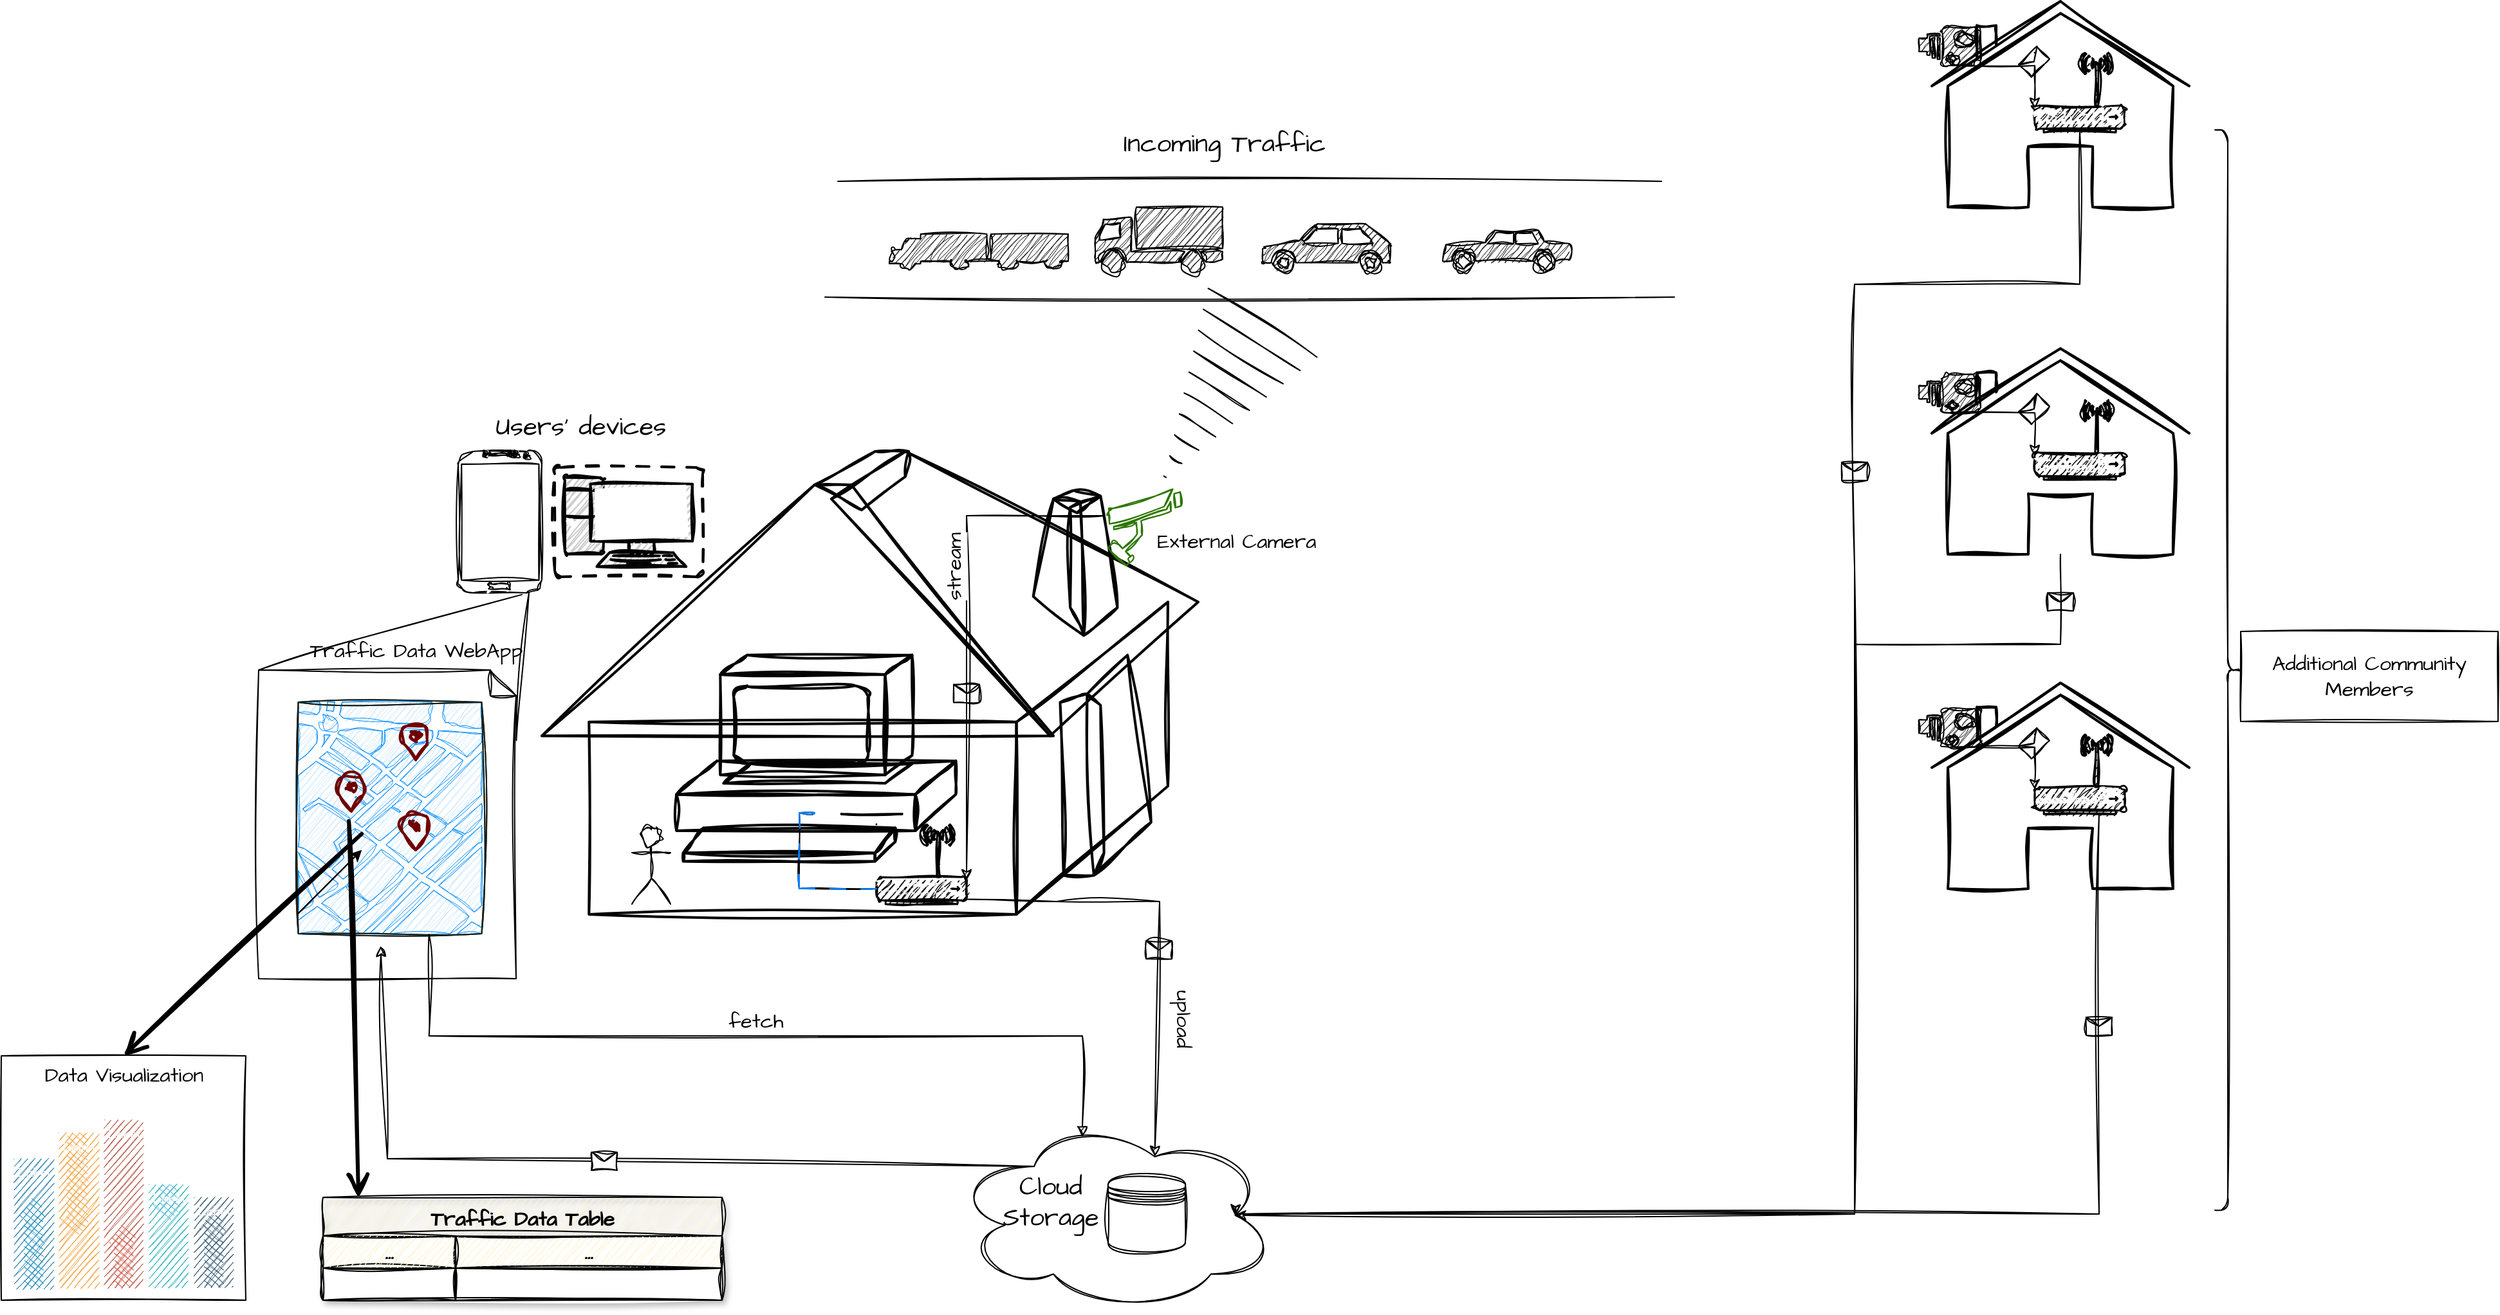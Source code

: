 <mxfile version="20.3.6" type="github">
  <diagram name="Page-1" id="8GGUxriFpIpzjGoA7ucQ">
    <mxGraphModel dx="3694" dy="1596" grid="1" gridSize="10" guides="1" tooltips="1" connect="1" arrows="1" fold="1" page="1" pageScale="1" pageWidth="850" pageHeight="1100" math="0" shadow="0">
      <root>
        <mxCell id="0" />
        <mxCell id="1" parent="0" />
        <mxCell id="yWVErNZN91S-6EF0SYBx-26" value="" style="ellipse;shape=cloud;whiteSpace=wrap;html=1;sketch=1;hachureGap=4;jiggle=2;curveFitting=1;strokeColor=#000000;fontFamily=Architects Daughter;fontSource=https%3A%2F%2Ffonts.googleapis.com%2Fcss%3Ffamily%3DArchitects%2BDaughter;fontSize=20;fillColor=none;gradientColor=none;" parent="1" vertex="1">
          <mxGeometry x="540" y="898" width="250" height="152" as="geometry" />
        </mxCell>
        <mxCell id="yWVErNZN91S-6EF0SYBx-10" value="" style="shape=mxgraph.cisco.buildings.telecommuter_house_pc;html=1;pointerEvents=1;dashed=0;fillColor=none;strokeColor=#030303;strokeWidth=2;verticalLabelPosition=bottom;verticalAlign=top;align=center;outlineConnect=0;sketch=1;hachureGap=4;jiggle=2;curveFitting=1;fontFamily=Architects Daughter;fontSource=https%3A%2F%2Ffonts.googleapis.com%2Fcss%3Ffamily%3DArchitects%2BDaughter;fontSize=20;" parent="1" vertex="1">
          <mxGeometry x="220" y="380" width="510" height="360" as="geometry" />
        </mxCell>
        <mxCell id="yWVErNZN91S-6EF0SYBx-8" value="" style="fontColor=#ffffff;verticalAlign=top;verticalLabelPosition=bottom;labelPosition=center;align=center;html=1;outlineConnect=0;fillColor=none;strokeColor=#2D7600;gradientDirection=north;strokeWidth=2;shape=mxgraph.networks.security_camera;sketch=1;hachureGap=4;jiggle=2;curveFitting=1;fontFamily=Architects Daughter;fontSource=https%3A%2F%2Ffonts.googleapis.com%2Fcss%3Ffamily%3DArchitects%2BDaughter;fontSize=20;rotation=-45;" parent="1" vertex="1">
          <mxGeometry x="650" y="410" width="70" height="40" as="geometry" />
        </mxCell>
        <mxCell id="yWVErNZN91S-6EF0SYBx-19" value="" style="shape=umlActor;verticalLabelPosition=bottom;verticalAlign=top;html=1;outlineConnect=0;sketch=1;hachureGap=4;jiggle=2;curveFitting=1;strokeColor=#000000;fontFamily=Architects Daughter;fontSource=https%3A%2F%2Ffonts.googleapis.com%2Fcss%3Ffamily%3DArchitects%2BDaughter;fontSize=20;fillColor=none;" parent="1" vertex="1">
          <mxGeometry x="290" y="672" width="30" height="60" as="geometry" />
        </mxCell>
        <mxCell id="yWVErNZN91S-6EF0SYBx-25" value="" style="shape=datastore;whiteSpace=wrap;html=1;sketch=1;hachureGap=4;jiggle=2;curveFitting=1;strokeColor=#000000;fontFamily=Architects Daughter;fontSource=https%3A%2F%2Ffonts.googleapis.com%2Fcss%3Ffamily%3DArchitects%2BDaughter;fontSize=20;fillColor=none;gradientColor=none;" parent="1" vertex="1">
          <mxGeometry x="660" y="943" width="60" height="60" as="geometry" />
        </mxCell>
        <mxCell id="yWVErNZN91S-6EF0SYBx-31" value="" style="endArrow=classic;html=1;rounded=0;sketch=1;hachureGap=4;jiggle=2;curveFitting=1;fontFamily=Architects Daughter;fontSource=https%3A%2F%2Ffonts.googleapis.com%2Fcss%3Ffamily%3DArchitects%2BDaughter;fontSize=16;entryX=0.625;entryY=0.2;entryDx=0;entryDy=0;entryPerimeter=0;exitX=0.98;exitY=0.94;exitDx=0;exitDy=0;exitPerimeter=0;" parent="1" source="yWVErNZN91S-6EF0SYBx-77" target="yWVErNZN91S-6EF0SYBx-26" edge="1">
          <mxGeometry relative="1" as="geometry">
            <mxPoint x="780.201" y="760.0" as="sourcePoint" />
            <mxPoint x="530" y="788" as="targetPoint" />
            <Array as="points">
              <mxPoint x="620" y="730" />
              <mxPoint x="700" y="730" />
            </Array>
          </mxGeometry>
        </mxCell>
        <mxCell id="yWVErNZN91S-6EF0SYBx-32" value="" style="shape=message;html=1;outlineConnect=0;sketch=1;hachureGap=4;jiggle=2;curveFitting=1;strokeColor=#000000;fontFamily=Architects Daughter;fontSource=https%3A%2F%2Ffonts.googleapis.com%2Fcss%3Ffamily%3DArchitects%2BDaughter;fontSize=20;fillColor=none;gradientColor=none;" parent="yWVErNZN91S-6EF0SYBx-31" vertex="1">
          <mxGeometry width="20" height="14" relative="1" as="geometry">
            <mxPoint x="-10" y="7" as="offset" />
          </mxGeometry>
        </mxCell>
        <mxCell id="yWVErNZN91S-6EF0SYBx-139" value="upload" style="edgeLabel;html=1;align=center;verticalAlign=middle;resizable=0;points=[];fontSize=16;fontFamily=Architects Daughter;rotation=90;" parent="yWVErNZN91S-6EF0SYBx-31" vertex="1" connectable="0">
          <mxGeometry x="0.345" y="-2" relative="1" as="geometry">
            <mxPoint x="22" y="7" as="offset" />
          </mxGeometry>
        </mxCell>
        <mxCell id="yWVErNZN91S-6EF0SYBx-36" value="" style="shape=mxgraph.arrows2.wedgeArrowDashed2;html=1;bendable=0;startWidth=50;stepSize=15;rounded=0;sketch=1;hachureGap=4;jiggle=2;curveFitting=1;fontFamily=Architects Daughter;fontSource=https%3A%2F%2Ffonts.googleapis.com%2Fcss%3Ffamily%3DArchitects%2BDaughter;fontSize=16;" parent="1" target="yWVErNZN91S-6EF0SYBx-8" edge="1">
          <mxGeometry width="100" height="100" relative="1" as="geometry">
            <mxPoint x="780" y="280" as="sourcePoint" />
            <mxPoint x="580" y="410" as="targetPoint" />
          </mxGeometry>
        </mxCell>
        <mxCell id="yWVErNZN91S-6EF0SYBx-37" value="" style="verticalLabelPosition=bottom;verticalAlign=top;html=1;shadow=0;dashed=0;strokeWidth=1;shape=mxgraph.android.phone2;strokeColor=#030303;sketch=1;hachureGap=4;jiggle=2;curveFitting=1;fontFamily=Architects Daughter;fontSource=https%3A%2F%2Ffonts.googleapis.com%2Fcss%3Ffamily%3DArchitects%2BDaughter;fontSize=20;fillColor=none;gradientColor=none;" parent="1" vertex="1">
          <mxGeometry x="155" y="380" width="65" height="110" as="geometry" />
        </mxCell>
        <mxCell id="yWVErNZN91S-6EF0SYBx-43" value="" style="verticalLabelPosition=bottom;verticalAlign=top;html=1;shadow=0;dashed=0;strokeWidth=1;shape=mxgraph.ios.iBgMap;strokeColor=#18211b;strokeColor2=#008cff;fillColor2=#96D1FF;sketch=1;hachureGap=4;jiggle=2;curveFitting=1;fontFamily=Architects Daughter;fontSource=https%3A%2F%2Ffonts.googleapis.com%2Fcss%3Ffamily%3DArchitects%2BDaughter;fontSize=20;fillColor=default;gradientColor=none;" parent="1" vertex="1">
          <mxGeometry x="30.75" y="575" width="142.5" height="180" as="geometry" />
        </mxCell>
        <mxCell id="yWVErNZN91S-6EF0SYBx-44" value="" style="endArrow=classic;html=1;rounded=0;sketch=1;hachureGap=4;jiggle=2;curveFitting=1;fontFamily=Architects Daughter;fontSource=https%3A%2F%2Ffonts.googleapis.com%2Fcss%3Ffamily%3DArchitects%2BDaughter;fontSize=16;exitX=0.25;exitY=0.25;exitDx=0;exitDy=0;exitPerimeter=0;entryX=0.474;entryY=0.894;entryDx=0;entryDy=0;entryPerimeter=0;" parent="1" source="yWVErNZN91S-6EF0SYBx-26" target="yWVErNZN91S-6EF0SYBx-130" edge="1">
          <mxGeometry relative="1" as="geometry">
            <mxPoint x="250" y="808" as="sourcePoint" />
            <mxPoint x="180" y="880" as="targetPoint" />
            <Array as="points">
              <mxPoint x="100" y="930" />
            </Array>
          </mxGeometry>
        </mxCell>
        <mxCell id="yWVErNZN91S-6EF0SYBx-45" value="" style="shape=message;html=1;outlineConnect=0;sketch=1;hachureGap=4;jiggle=2;curveFitting=1;strokeColor=#030303;fontFamily=Architects Daughter;fontSource=https%3A%2F%2Ffonts.googleapis.com%2Fcss%3Ffamily%3DArchitects%2BDaughter;fontSize=20;fillColor=default;gradientColor=none;" parent="yWVErNZN91S-6EF0SYBx-44" vertex="1">
          <mxGeometry width="20" height="14" relative="1" as="geometry">
            <mxPoint x="-10" y="-7" as="offset" />
          </mxGeometry>
        </mxCell>
        <mxCell id="yWVErNZN91S-6EF0SYBx-48" value="" style="html=1;verticalLabelPosition=bottom;align=center;labelBackgroundColor=#ffffff;verticalAlign=top;strokeWidth=2;strokeColor=#6F0000;shadow=0;dashed=0;shape=mxgraph.ios7.icons.location;sketch=1;hachureGap=4;jiggle=2;curveFitting=1;fontFamily=Architects Daughter;fontSource=https%3A%2F%2Ffonts.googleapis.com%2Fcss%3Ffamily%3DArchitects%2BDaughter;fontSize=20;fillColor=none;fontColor=#ffffff;" parent="1" vertex="1">
          <mxGeometry x="110" y="590" width="24" height="30" as="geometry" />
        </mxCell>
        <mxCell id="yWVErNZN91S-6EF0SYBx-49" value="" style="html=1;verticalLabelPosition=bottom;align=center;labelBackgroundColor=#ffffff;verticalAlign=top;strokeWidth=2;strokeColor=#6F0000;shadow=0;dashed=0;shape=mxgraph.ios7.icons.location;sketch=1;hachureGap=4;jiggle=2;curveFitting=1;fontFamily=Architects Daughter;fontSource=https%3A%2F%2Ffonts.googleapis.com%2Fcss%3Ffamily%3DArchitects%2BDaughter;fontSize=20;fillColor=none;fontColor=#ffffff;" parent="1" vertex="1">
          <mxGeometry x="60" y="630" width="24" height="30" as="geometry" />
        </mxCell>
        <mxCell id="yWVErNZN91S-6EF0SYBx-50" value="" style="html=1;verticalLabelPosition=bottom;align=center;labelBackgroundColor=#ffffff;verticalAlign=top;strokeWidth=2;strokeColor=#6F0000;shadow=0;dashed=0;shape=mxgraph.ios7.icons.location;sketch=1;hachureGap=4;jiggle=2;curveFitting=1;fontFamily=Architects Daughter;fontSource=https%3A%2F%2Ffonts.googleapis.com%2Fcss%3Ffamily%3DArchitects%2BDaughter;fontSize=20;fillColor=none;fontColor=#ffffff;" parent="1" vertex="1">
          <mxGeometry x="110" y="660" width="24" height="30" as="geometry" />
        </mxCell>
        <mxCell id="yWVErNZN91S-6EF0SYBx-51" value="fetch" style="html=1;verticalAlign=bottom;endArrow=block;edgeStyle=elbowEdgeStyle;elbow=vertical;curved=0;rounded=0;sketch=1;hachureGap=4;jiggle=2;curveFitting=1;fontFamily=Architects Daughter;fontSource=https%3A%2F%2Ffonts.googleapis.com%2Fcss%3Ffamily%3DArchitects%2BDaughter;fontSize=16;entryX=0.4;entryY=0.1;entryDx=0;entryDy=0;entryPerimeter=0;exitX=0.713;exitY=1.004;exitDx=0;exitDy=0;exitPerimeter=0;" parent="1" source="yWVErNZN91S-6EF0SYBx-43" target="yWVErNZN91S-6EF0SYBx-26" edge="1">
          <mxGeometry width="80" relative="1" as="geometry">
            <mxPoint x="140" y="810" as="sourcePoint" />
            <mxPoint x="500" y="888" as="targetPoint" />
          </mxGeometry>
        </mxCell>
        <mxCell id="yWVErNZN91S-6EF0SYBx-52" value="" style="edgeStyle=none;html=1;endArrow=open;endSize=12;strokeWidth=3;verticalAlign=bottom;rounded=0;sketch=1;hachureGap=4;jiggle=2;curveFitting=1;fontFamily=Architects Daughter;fontSource=https%3A%2F%2Ffonts.googleapis.com%2Fcss%3Ffamily%3DArchitects%2BDaughter;fontSize=16;entryX=0.089;entryY=0.007;entryDx=0;entryDy=0;entryPerimeter=0;exitX=0.276;exitY=0.513;exitDx=0;exitDy=0;exitPerimeter=0;" parent="1" source="yWVErNZN91S-6EF0SYBx-43" target="yWVErNZN91S-6EF0SYBx-69" edge="1">
          <mxGeometry width="160" relative="1" as="geometry">
            <mxPoint x="80" y="634.58" as="sourcePoint" />
            <mxPoint x="-70" y="634.58" as="targetPoint" />
          </mxGeometry>
        </mxCell>
        <mxCell id="yWVErNZN91S-6EF0SYBx-69" value="Traffic Data Table" style="shape=table;startSize=30;container=1;collapsible=0;childLayout=tableLayout;fillColor=#fff2cc;strokeColor=#000000;fontStyle=1;shadow=1;swimlaneFillColor=#FFFFFF;fontColor=#000000;sketch=1;hachureGap=4;jiggle=2;curveFitting=1;fontFamily=Architects Daughter;fontSource=https%3A%2F%2Ffonts.googleapis.com%2Fcss%3Ffamily%3DArchitects%2BDaughter;fontSize=16;" parent="1" vertex="1">
          <mxGeometry x="50" y="960" width="310" height="80" as="geometry" />
        </mxCell>
        <mxCell id="yWVErNZN91S-6EF0SYBx-70" value="" style="shape=tableRow;horizontal=0;startSize=0;swimlaneHead=0;swimlaneBody=0;strokeColor=#000000;top=0;left=0;bottom=0;right=0;collapsible=0;dropTarget=0;fillColor=inherit;points=[[0,0.5],[1,0.5]];portConstraint=eastwest;fontSize=16;fontColor=#000000;sketch=1;hachureGap=4;jiggle=2;curveFitting=1;fontFamily=Architects Daughter;fontSource=https%3A%2F%2Ffonts.googleapis.com%2Fcss%3Ffamily%3DArchitects%2BDaughter;" parent="yWVErNZN91S-6EF0SYBx-69" vertex="1">
          <mxGeometry y="30" width="310" height="25" as="geometry" />
        </mxCell>
        <mxCell id="yWVErNZN91S-6EF0SYBx-71" value="..." style="html=1;whiteSpace=wrap;connectable=0;strokeColor=#000000;overflow=hidden;fillColor=none;pointerEvents=1;fontColor=#000000;fontStyle=1;sketch=1;hachureGap=4;jiggle=2;curveFitting=1;fontFamily=Architects Daughter;fontSource=https%3A%2F%2Ffonts.googleapis.com%2Fcss%3Ffamily%3DArchitects%2BDaughter;fontSize=16;" parent="yWVErNZN91S-6EF0SYBx-70" vertex="1">
          <mxGeometry width="103" height="25" as="geometry">
            <mxRectangle width="103" height="25" as="alternateBounds" />
          </mxGeometry>
        </mxCell>
        <mxCell id="yWVErNZN91S-6EF0SYBx-72" value="..." style="html=1;whiteSpace=wrap;connectable=0;strokeColor=#000000;overflow=hidden;fillColor=none;pointerEvents=1;fontColor=#000000;fontStyle=1;sketch=1;hachureGap=4;jiggle=2;curveFitting=1;fontFamily=Architects Daughter;fontSource=https%3A%2F%2Ffonts.googleapis.com%2Fcss%3Ffamily%3DArchitects%2BDaughter;fontSize=16;" parent="yWVErNZN91S-6EF0SYBx-70" vertex="1">
          <mxGeometry x="103" width="207" height="25" as="geometry">
            <mxRectangle width="207" height="25" as="alternateBounds" />
          </mxGeometry>
        </mxCell>
        <mxCell id="yWVErNZN91S-6EF0SYBx-73" value="" style="shape=tableRow;horizontal=0;startSize=0;swimlaneHead=0;swimlaneBody=0;strokeColor=#000000;top=0;left=0;bottom=0;right=0;collapsible=0;dropTarget=0;fillColor=none;points=[[0,0.5],[1,0.5]];portConstraint=eastwest;fontSize=16;fontColor=#000000;sketch=1;hachureGap=4;jiggle=2;curveFitting=1;fontFamily=Architects Daughter;fontSource=https%3A%2F%2Ffonts.googleapis.com%2Fcss%3Ffamily%3DArchitects%2BDaughter;" parent="yWVErNZN91S-6EF0SYBx-69" vertex="1">
          <mxGeometry y="55" width="310" height="25" as="geometry" />
        </mxCell>
        <mxCell id="yWVErNZN91S-6EF0SYBx-74" value="" style="html=1;whiteSpace=wrap;connectable=0;strokeColor=#000000;overflow=hidden;fillColor=none;pointerEvents=1;fontColor=#000000;fontStyle=1;sketch=1;hachureGap=4;jiggle=2;curveFitting=1;fontFamily=Architects Daughter;fontSource=https%3A%2F%2Ffonts.googleapis.com%2Fcss%3Ffamily%3DArchitects%2BDaughter;fontSize=16;" parent="yWVErNZN91S-6EF0SYBx-73" vertex="1">
          <mxGeometry width="103" height="25" as="geometry">
            <mxRectangle width="103" height="25" as="alternateBounds" />
          </mxGeometry>
        </mxCell>
        <mxCell id="yWVErNZN91S-6EF0SYBx-75" value="" style="html=1;whiteSpace=wrap;connectable=0;strokeColor=#000000;overflow=hidden;fillColor=none;pointerEvents=1;fontColor=#000000;fontStyle=1;sketch=1;hachureGap=4;jiggle=2;curveFitting=1;fontFamily=Architects Daughter;fontSource=https%3A%2F%2Ffonts.googleapis.com%2Fcss%3Ffamily%3DArchitects%2BDaughter;fontSize=16;" parent="yWVErNZN91S-6EF0SYBx-73" vertex="1">
          <mxGeometry x="103" width="207" height="25" as="geometry">
            <mxRectangle width="207" height="25" as="alternateBounds" />
          </mxGeometry>
        </mxCell>
        <mxCell id="yWVErNZN91S-6EF0SYBx-77" value="" style="fontColor=#0066CC;verticalAlign=top;verticalLabelPosition=bottom;labelPosition=center;align=center;html=1;outlineConnect=0;fillColor=#000000;strokeColor=#000000;gradientColor=none;gradientDirection=north;strokeWidth=2;shape=mxgraph.networks.wireless_hub;sketch=1;hachureGap=4;jiggle=2;curveFitting=1;fontFamily=Architects Daughter;fontSource=https%3A%2F%2Ffonts.googleapis.com%2Fcss%3Ffamily%3DArchitects%2BDaughter;fontSize=16;" parent="1" vertex="1">
          <mxGeometry x="480" y="670" width="70" height="62" as="geometry" />
        </mxCell>
        <mxCell id="yWVErNZN91S-6EF0SYBx-85" value="" style="endArrow=none;html=1;rounded=0;sketch=1;hachureGap=4;jiggle=2;curveFitting=1;fontFamily=Architects Daughter;fontSource=https%3A%2F%2Ffonts.googleapis.com%2Fcss%3Ffamily%3DArchitects%2BDaughter;fontSize=16;" parent="1" edge="1">
          <mxGeometry width="50" height="50" relative="1" as="geometry">
            <mxPoint x="450" y="170" as="sourcePoint" />
            <mxPoint x="1090" y="170" as="targetPoint" />
          </mxGeometry>
        </mxCell>
        <mxCell id="yWVErNZN91S-6EF0SYBx-86" value="" style="endArrow=none;html=1;rounded=0;sketch=1;hachureGap=4;jiggle=2;curveFitting=1;fontFamily=Architects Daughter;fontSource=https%3A%2F%2Ffonts.googleapis.com%2Fcss%3Ffamily%3DArchitects%2BDaughter;fontSize=16;" parent="1" edge="1">
          <mxGeometry width="50" height="50" relative="1" as="geometry">
            <mxPoint x="440" y="260" as="sourcePoint" />
            <mxPoint x="1100" y="260" as="targetPoint" />
          </mxGeometry>
        </mxCell>
        <mxCell id="yWVErNZN91S-6EF0SYBx-110" value="" style="endArrow=classic;html=1;rounded=0;sketch=1;hachureGap=4;jiggle=2;curveFitting=1;fontFamily=Architects Daughter;fontSource=https%3A%2F%2Ffonts.googleapis.com%2Fcss%3Ffamily%3DArchitects%2BDaughter;fontSize=16;entryX=1;entryY=0.7;entryDx=0;entryDy=0;entryPerimeter=0;" parent="1" source="yWVErNZN91S-6EF0SYBx-8" target="yWVErNZN91S-6EF0SYBx-77" edge="1">
          <mxGeometry relative="1" as="geometry">
            <mxPoint x="470" y="530" as="sourcePoint" />
            <mxPoint x="570" y="530" as="targetPoint" />
            <Array as="points">
              <mxPoint x="550" y="430" />
            </Array>
          </mxGeometry>
        </mxCell>
        <mxCell id="yWVErNZN91S-6EF0SYBx-111" value="" style="shape=message;html=1;outlineConnect=0;sketch=1;hachureGap=4;jiggle=2;curveFitting=1;strokeColor=#000000;fontFamily=Architects Daughter;fontSource=https%3A%2F%2Ffonts.googleapis.com%2Fcss%3Ffamily%3DArchitects%2BDaughter;fontSize=16;fillColor=none;gradientColor=none;" parent="yWVErNZN91S-6EF0SYBx-110" vertex="1">
          <mxGeometry width="20" height="14" relative="1" as="geometry">
            <mxPoint x="-10" y="43" as="offset" />
          </mxGeometry>
        </mxCell>
        <mxCell id="yWVErNZN91S-6EF0SYBx-136" value="stream" style="edgeLabel;html=1;align=center;verticalAlign=middle;resizable=0;points=[];fontSize=16;fontFamily=Architects Daughter;rotation=-90;" parent="yWVErNZN91S-6EF0SYBx-110" vertex="1" connectable="0">
          <mxGeometry x="-0.294" y="4" relative="1" as="geometry">
            <mxPoint x="-14" y="9" as="offset" />
          </mxGeometry>
        </mxCell>
        <mxCell id="yWVErNZN91S-6EF0SYBx-112" value="" style="shape=mxgraph.signs.transportation.car_2;html=1;pointerEvents=1;fillColor=#000000;strokeColor=default;verticalLabelPosition=bottom;verticalAlign=top;align=center;sketch=1;hachureGap=4;jiggle=2;curveFitting=1;fontFamily=Architects Daughter;fontSource=https%3A%2F%2Ffonts.googleapis.com%2Fcss%3Ffamily%3DArchitects%2BDaughter;fontSize=16;rotation=0;" parent="1" vertex="1">
          <mxGeometry x="920" y="208" width="100" height="33" as="geometry" />
        </mxCell>
        <mxCell id="yWVErNZN91S-6EF0SYBx-114" value="" style="shape=mxgraph.signs.transportation.car_3;html=1;pointerEvents=1;fillColor=#000000;strokeColor=default;verticalLabelPosition=bottom;verticalAlign=top;align=center;sketch=1;hachureGap=4;jiggle=2;curveFitting=1;fontFamily=Architects Daughter;fontSource=https%3A%2F%2Ffonts.googleapis.com%2Fcss%3Ffamily%3DArchitects%2BDaughter;fontSize=16;gradientColor=none;rotation=0;" parent="1" vertex="1">
          <mxGeometry x="780" y="203" width="99" height="38" as="geometry" />
        </mxCell>
        <mxCell id="yWVErNZN91S-6EF0SYBx-116" value="" style="shape=mxgraph.signs.transportation.truck_1;html=1;pointerEvents=1;fillColor=#000000;strokeColor=default;verticalLabelPosition=bottom;verticalAlign=top;align=center;sketch=1;hachureGap=4;jiggle=2;curveFitting=1;fontFamily=Architects Daughter;fontSource=https%3A%2F%2Ffonts.googleapis.com%2Fcss%3Ffamily%3DArchitects%2BDaughter;fontSize=16;rotation=0;" parent="1" vertex="1">
          <mxGeometry x="650" y="190" width="99" height="51" as="geometry" />
        </mxCell>
        <mxCell id="yWVErNZN91S-6EF0SYBx-117" value="" style="shape=mxgraph.signs.transportation.truck_5;html=1;pointerEvents=1;fillColor=#000000;strokeColor=default;verticalLabelPosition=bottom;verticalAlign=top;align=center;sketch=1;hachureGap=4;jiggle=2;curveFitting=1;fontFamily=Architects Daughter;fontSource=https%3A%2F%2Ffonts.googleapis.com%2Fcss%3Ffamily%3DArchitects%2BDaughter;fontSize=16;rotation=0;" parent="1" vertex="1">
          <mxGeometry x="490" y="211" width="139" height="27" as="geometry" />
        </mxCell>
        <mxCell id="yWVErNZN91S-6EF0SYBx-123" value="" style="shape=image;html=1;verticalAlign=top;verticalLabelPosition=bottom;labelBackgroundColor=#ffffff;imageAspect=0;aspect=fixed;image=https://cdn1.iconfinder.com/data/icons/bootstrap-vol-3/16/outlet-128.png;sketch=1;hachureGap=4;jiggle=2;curveFitting=1;strokeColor=#030303;fontFamily=Architects Daughter;fontSource=https%3A%2F%2Ffonts.googleapis.com%2Fcss%3Ffamily%3DArchitects%2BDaughter;fontSize=16;fillColor=#FFFFFF;gradientColor=none;rotation=0;" parent="1" vertex="1">
          <mxGeometry x="432" y="652" width="18" height="18" as="geometry" />
        </mxCell>
        <mxCell id="yWVErNZN91S-6EF0SYBx-124" value="" style="shape=wire;edgeStyle=orthogonalEdgeStyle;orthogonalLoop=1;jettySize=auto;html=1;sourcePerimeterSpacing=0;targetPerimeterSpacing=0;endArrow=none;curved=0;rounded=0;strokeColor=#000000;dashed=1;fillColor=#007FFF;dashPattern=12 12;fixDash=1;startSize=6;endSize=6;sketch=1;hachureGap=4;jiggle=2;curveFitting=1;fontFamily=Architects Daughter;fontSource=https%3A%2F%2Ffonts.googleapis.com%2Fcss%3Ffamily%3DArchitects%2BDaughter;fontSize=16;exitX=0;exitY=0.5;exitDx=0;exitDy=0;" parent="1" source="yWVErNZN91S-6EF0SYBx-123" target="yWVErNZN91S-6EF0SYBx-77" edge="1">
          <mxGeometry width="100" relative="1" as="geometry">
            <mxPoint x="370" y="730" as="sourcePoint" />
            <mxPoint x="470" y="730" as="targetPoint" />
            <Array as="points">
              <mxPoint x="420" y="661" />
              <mxPoint x="420" y="720" />
            </Array>
          </mxGeometry>
        </mxCell>
        <mxCell id="yWVErNZN91S-6EF0SYBx-127" value="" style="fontColor=#0066CC;verticalAlign=top;verticalLabelPosition=bottom;labelPosition=center;align=center;html=1;outlineConnect=0;fillColor=#CCCCCC;strokeColor=#030303;gradientColor=none;gradientDirection=north;strokeWidth=2;shape=mxgraph.networks.virtual_pc;sketch=1;hachureGap=4;jiggle=2;curveFitting=1;fontFamily=Architects Daughter;fontSource=https%3A%2F%2Ffonts.googleapis.com%2Fcss%3Ffamily%3DArchitects%2BDaughter;fontSize=16;" parent="1" vertex="1">
          <mxGeometry x="230" y="392.5" width="115" height="85" as="geometry" />
        </mxCell>
        <mxCell id="yWVErNZN91S-6EF0SYBx-130" value="" style="shape=note;size=20;whiteSpace=wrap;html=1;sketch=1;hachureGap=4;jiggle=2;curveFitting=1;strokeColor=#030303;fontFamily=Architects Daughter;fontSource=https%3A%2F%2Ffonts.googleapis.com%2Fcss%3Ffamily%3DArchitects%2BDaughter;fontSize=16;fillColor=none;gradientColor=none;align=left;" parent="1" vertex="1">
          <mxGeometry y="550" width="200" height="240" as="geometry" />
        </mxCell>
        <mxCell id="yWVErNZN91S-6EF0SYBx-132" value="" style="endArrow=none;html=1;rounded=0;sketch=1;hachureGap=4;jiggle=2;curveFitting=1;strokeColor=#000000;fontFamily=Architects Daughter;fontSource=https%3A%2F%2Ffonts.googleapis.com%2Fcss%3Ffamily%3DArchitects%2BDaughter;fontSize=16;fillColor=#007FFF;exitX=0;exitY=0;exitDx=0;exitDy=0;exitPerimeter=0;entryX=0.763;entryY=1.012;entryDx=0;entryDy=0;entryPerimeter=0;" parent="1" source="yWVErNZN91S-6EF0SYBx-130" target="yWVErNZN91S-6EF0SYBx-37" edge="1">
          <mxGeometry width="50" height="50" relative="1" as="geometry">
            <mxPoint x="70" y="540" as="sourcePoint" />
            <mxPoint x="120" y="490" as="targetPoint" />
          </mxGeometry>
        </mxCell>
        <mxCell id="yWVErNZN91S-6EF0SYBx-133" value="" style="endArrow=none;html=1;rounded=0;sketch=1;hachureGap=4;jiggle=2;curveFitting=1;strokeColor=#000000;fontFamily=Architects Daughter;fontSource=https%3A%2F%2Ffonts.googleapis.com%2Fcss%3Ffamily%3DArchitects%2BDaughter;fontSize=16;fillColor=#007FFF;exitX=1.001;exitY=0.228;exitDx=0;exitDy=0;exitPerimeter=0;" parent="1" source="yWVErNZN91S-6EF0SYBx-130" edge="1">
          <mxGeometry width="50" height="50" relative="1" as="geometry">
            <mxPoint x="40" y="510" as="sourcePoint" />
            <mxPoint x="210" y="490" as="targetPoint" />
          </mxGeometry>
        </mxCell>
        <mxCell id="yWVErNZN91S-6EF0SYBx-134" value="External Camera" style="text;html=1;strokeColor=none;fillColor=none;align=center;verticalAlign=middle;whiteSpace=wrap;rounded=0;fontSize=16;fontFamily=Architects Daughter;" parent="1" vertex="1">
          <mxGeometry x="690" y="440" width="140" height="20" as="geometry" />
        </mxCell>
        <mxCell id="yWVErNZN91S-6EF0SYBx-140" value="Users&#39; devices" style="text;html=1;align=center;verticalAlign=middle;resizable=0;points=[];autosize=1;strokeColor=none;fillColor=none;fontSize=20;fontFamily=Architects Daughter;" parent="1" vertex="1">
          <mxGeometry x="170" y="340" width="160" height="40" as="geometry" />
        </mxCell>
        <mxCell id="yWVErNZN91S-6EF0SYBx-141" value="Incoming Traffic" style="text;html=1;align=center;verticalAlign=middle;resizable=0;points=[];autosize=1;strokeColor=none;fillColor=none;fontSize=20;fontFamily=Architects Daughter;" parent="1" vertex="1">
          <mxGeometry x="660" y="120" width="180" height="40" as="geometry" />
        </mxCell>
        <mxCell id="yWVErNZN91S-6EF0SYBx-142" value="" style="html=1;verticalLabelPosition=bottom;align=center;labelBackgroundColor=#ffffff;verticalAlign=top;strokeWidth=2;strokeColor=#000000;shadow=0;dashed=0;shape=mxgraph.ios7.icons.home;sketch=1;hachureGap=4;jiggle=2;curveFitting=1;fontFamily=Architects Daughter;fontSource=https%3A%2F%2Ffonts.googleapis.com%2Fcss%3Ffamily%3DArchitects%2BDaughter;fontSize=16;fillColor=none;gradientColor=none;" parent="1" vertex="1">
          <mxGeometry x="1300" y="30" width="200" height="160" as="geometry" />
        </mxCell>
        <mxCell id="yWVErNZN91S-6EF0SYBx-143" value="" style="shape=mxgraph.signs.tech.camera_1;html=1;pointerEvents=1;fillColor=#000000;strokeColor=default;verticalLabelPosition=bottom;verticalAlign=top;align=center;sketch=1;hachureGap=4;jiggle=2;curveFitting=1;fontFamily=Architects Daughter;fontSource=https%3A%2F%2Ffonts.googleapis.com%2Fcss%3Ffamily%3DArchitects%2BDaughter;fontSize=16;rotation=-180;" parent="1" vertex="1">
          <mxGeometry x="1290" y="50" width="48" height="30" as="geometry" />
        </mxCell>
        <mxCell id="yWVErNZN91S-6EF0SYBx-145" value="" style="fontColor=#0066CC;verticalAlign=top;verticalLabelPosition=bottom;labelPosition=center;align=center;html=1;outlineConnect=0;fillColor=#000000;strokeColor=#000000;gradientColor=none;gradientDirection=north;strokeWidth=2;shape=mxgraph.networks.wireless_hub;sketch=1;hachureGap=4;jiggle=2;curveFitting=1;fontFamily=Architects Daughter;fontSource=https%3A%2F%2Ffonts.googleapis.com%2Fcss%3Ffamily%3DArchitects%2BDaughter;fontSize=16;" parent="1" vertex="1">
          <mxGeometry x="1380" y="70" width="70" height="62" as="geometry" />
        </mxCell>
        <mxCell id="yWVErNZN91S-6EF0SYBx-149" value="" style="endArrow=classic;html=1;rounded=0;sketch=1;hachureGap=4;jiggle=2;curveFitting=1;fontFamily=Architects Daughter;fontSource=https%3A%2F%2Ffonts.googleapis.com%2Fcss%3Ffamily%3DArchitects%2BDaughter;fontSize=16;entryX=0;entryY=0.7;entryDx=0;entryDy=0;entryPerimeter=0;exitX=0.5;exitY=0;exitDx=0;exitDy=0;exitPerimeter=0;" parent="1" source="yWVErNZN91S-6EF0SYBx-143" target="yWVErNZN91S-6EF0SYBx-145" edge="1">
          <mxGeometry relative="1" as="geometry">
            <mxPoint x="1380" y="244.5" as="sourcePoint" />
            <mxPoint x="1273" y="527.5" as="targetPoint" />
            <Array as="points">
              <mxPoint x="1380" y="80" />
            </Array>
          </mxGeometry>
        </mxCell>
        <mxCell id="yWVErNZN91S-6EF0SYBx-150" value="" style="shape=message;html=1;outlineConnect=0;sketch=1;hachureGap=4;jiggle=2;curveFitting=1;strokeColor=#000000;fontFamily=Architects Daughter;fontSource=https%3A%2F%2Ffonts.googleapis.com%2Fcss%3Ffamily%3DArchitects%2BDaughter;fontSize=16;fillColor=none;gradientColor=none;rotation=-45;" parent="yWVErNZN91S-6EF0SYBx-149" vertex="1">
          <mxGeometry width="20" height="14" relative="1" as="geometry">
            <mxPoint x="6" y="-10" as="offset" />
          </mxGeometry>
        </mxCell>
        <mxCell id="yWVErNZN91S-6EF0SYBx-153" value="" style="endArrow=classic;html=1;rounded=0;sketch=1;hachureGap=4;jiggle=2;curveFitting=1;fontFamily=Architects Daughter;fontSource=https%3A%2F%2Ffonts.googleapis.com%2Fcss%3Ffamily%3DArchitects%2BDaughter;fontSize=16;exitX=0.5;exitY=1;exitDx=0;exitDy=0;exitPerimeter=0;entryX=0.875;entryY=0.5;entryDx=0;entryDy=0;entryPerimeter=0;" parent="1" source="yWVErNZN91S-6EF0SYBx-145" target="yWVErNZN91S-6EF0SYBx-26" edge="1">
          <mxGeometry relative="1" as="geometry">
            <mxPoint x="850" y="650" as="sourcePoint" />
            <mxPoint x="810" y="800" as="targetPoint" />
            <Array as="points">
              <mxPoint x="1415" y="250" />
              <mxPoint x="1240" y="250" />
              <mxPoint x="1240" y="470" />
              <mxPoint x="1240" y="973" />
            </Array>
          </mxGeometry>
        </mxCell>
        <mxCell id="yWVErNZN91S-6EF0SYBx-154" value="" style="shape=message;html=1;outlineConnect=0;sketch=1;hachureGap=4;jiggle=2;curveFitting=1;strokeColor=#000000;fontFamily=Architects Daughter;fontSource=https%3A%2F%2Ffonts.googleapis.com%2Fcss%3Ffamily%3DArchitects%2BDaughter;fontSize=20;fillColor=none;gradientColor=none;" parent="yWVErNZN91S-6EF0SYBx-153" vertex="1">
          <mxGeometry width="20" height="14" relative="1" as="geometry">
            <mxPoint x="-10" y="-317" as="offset" />
          </mxGeometry>
        </mxCell>
        <mxCell id="yWVErNZN91S-6EF0SYBx-188" style="edgeStyle=orthogonalEdgeStyle;rounded=0;sketch=1;hachureGap=4;jiggle=2;curveFitting=1;orthogonalLoop=1;jettySize=auto;html=1;entryX=0.875;entryY=0.5;entryDx=0;entryDy=0;entryPerimeter=0;strokeColor=#000000;fontFamily=Architects Daughter;fontSource=https%3A%2F%2Ffonts.googleapis.com%2Fcss%3Ffamily%3DArchitects%2BDaughter;fontSize=16;fillColor=#007FFF;" parent="1" source="yWVErNZN91S-6EF0SYBx-176" target="yWVErNZN91S-6EF0SYBx-26" edge="1">
          <mxGeometry relative="1" as="geometry">
            <Array as="points">
              <mxPoint x="1400" y="530" />
              <mxPoint x="1240" y="530" />
              <mxPoint x="1240" y="973" />
            </Array>
          </mxGeometry>
        </mxCell>
        <mxCell id="yWVErNZN91S-6EF0SYBx-176" value="" style="html=1;verticalLabelPosition=bottom;align=center;labelBackgroundColor=#ffffff;verticalAlign=top;strokeWidth=2;strokeColor=#000000;shadow=0;dashed=0;shape=mxgraph.ios7.icons.home;sketch=1;hachureGap=4;jiggle=2;curveFitting=1;fontFamily=Architects Daughter;fontSource=https%3A%2F%2Ffonts.googleapis.com%2Fcss%3Ffamily%3DArchitects%2BDaughter;fontSize=16;fillColor=none;gradientColor=none;" parent="1" vertex="1">
          <mxGeometry x="1300" y="300" width="200" height="160" as="geometry" />
        </mxCell>
        <mxCell id="yWVErNZN91S-6EF0SYBx-177" value="" style="shape=mxgraph.signs.tech.camera_1;html=1;pointerEvents=1;fillColor=#000000;strokeColor=default;verticalLabelPosition=bottom;verticalAlign=top;align=center;sketch=1;hachureGap=4;jiggle=2;curveFitting=1;fontFamily=Architects Daughter;fontSource=https%3A%2F%2Ffonts.googleapis.com%2Fcss%3Ffamily%3DArchitects%2BDaughter;fontSize=16;rotation=-180;" parent="1" vertex="1">
          <mxGeometry x="1290" y="320" width="48" height="30" as="geometry" />
        </mxCell>
        <mxCell id="yWVErNZN91S-6EF0SYBx-178" value="" style="fontColor=#0066CC;verticalAlign=top;verticalLabelPosition=bottom;labelPosition=center;align=center;html=1;outlineConnect=0;fillColor=#000000;strokeColor=#000000;gradientColor=none;gradientDirection=north;strokeWidth=2;shape=mxgraph.networks.wireless_hub;sketch=1;hachureGap=4;jiggle=2;curveFitting=1;fontFamily=Architects Daughter;fontSource=https%3A%2F%2Ffonts.googleapis.com%2Fcss%3Ffamily%3DArchitects%2BDaughter;fontSize=16;" parent="1" vertex="1">
          <mxGeometry x="1380" y="340" width="70" height="62" as="geometry" />
        </mxCell>
        <mxCell id="yWVErNZN91S-6EF0SYBx-179" value="" style="endArrow=classic;html=1;rounded=0;sketch=1;hachureGap=4;jiggle=2;curveFitting=1;fontFamily=Architects Daughter;fontSource=https%3A%2F%2Ffonts.googleapis.com%2Fcss%3Ffamily%3DArchitects%2BDaughter;fontSize=16;entryX=0;entryY=0.7;entryDx=0;entryDy=0;entryPerimeter=0;exitX=0.5;exitY=0;exitDx=0;exitDy=0;exitPerimeter=0;" parent="1" source="yWVErNZN91S-6EF0SYBx-177" target="yWVErNZN91S-6EF0SYBx-178" edge="1">
          <mxGeometry relative="1" as="geometry">
            <mxPoint x="1380" y="514.5" as="sourcePoint" />
            <mxPoint x="1273" y="797.5" as="targetPoint" />
            <Array as="points">
              <mxPoint x="1380" y="350" />
            </Array>
          </mxGeometry>
        </mxCell>
        <mxCell id="yWVErNZN91S-6EF0SYBx-180" value="" style="shape=message;html=1;outlineConnect=0;sketch=1;hachureGap=4;jiggle=2;curveFitting=1;strokeColor=#000000;fontFamily=Architects Daughter;fontSource=https%3A%2F%2Ffonts.googleapis.com%2Fcss%3Ffamily%3DArchitects%2BDaughter;fontSize=16;fillColor=none;gradientColor=none;rotation=-45;" parent="yWVErNZN91S-6EF0SYBx-179" vertex="1">
          <mxGeometry width="20" height="14" relative="1" as="geometry">
            <mxPoint x="6" y="-10" as="offset" />
          </mxGeometry>
        </mxCell>
        <mxCell id="yWVErNZN91S-6EF0SYBx-181" value="" style="html=1;verticalLabelPosition=bottom;align=center;labelBackgroundColor=#ffffff;verticalAlign=top;strokeWidth=2;strokeColor=#000000;shadow=0;dashed=0;shape=mxgraph.ios7.icons.home;sketch=1;hachureGap=4;jiggle=2;curveFitting=1;fontFamily=Architects Daughter;fontSource=https%3A%2F%2Ffonts.googleapis.com%2Fcss%3Ffamily%3DArchitects%2BDaughter;fontSize=16;fillColor=none;gradientColor=none;" parent="1" vertex="1">
          <mxGeometry x="1300" y="560" width="200" height="160" as="geometry" />
        </mxCell>
        <mxCell id="yWVErNZN91S-6EF0SYBx-182" value="" style="shape=mxgraph.signs.tech.camera_1;html=1;pointerEvents=1;fillColor=#000000;strokeColor=default;verticalLabelPosition=bottom;verticalAlign=top;align=center;sketch=1;hachureGap=4;jiggle=2;curveFitting=1;fontFamily=Architects Daughter;fontSource=https%3A%2F%2Ffonts.googleapis.com%2Fcss%3Ffamily%3DArchitects%2BDaughter;fontSize=16;rotation=-180;" parent="1" vertex="1">
          <mxGeometry x="1290" y="580" width="48" height="30" as="geometry" />
        </mxCell>
        <mxCell id="yWVErNZN91S-6EF0SYBx-183" value="" style="fontColor=#0066CC;verticalAlign=top;verticalLabelPosition=bottom;labelPosition=center;align=center;html=1;outlineConnect=0;fillColor=#000000;strokeColor=#000000;gradientColor=none;gradientDirection=north;strokeWidth=2;shape=mxgraph.networks.wireless_hub;sketch=1;hachureGap=4;jiggle=2;curveFitting=1;fontFamily=Architects Daughter;fontSource=https%3A%2F%2Ffonts.googleapis.com%2Fcss%3Ffamily%3DArchitects%2BDaughter;fontSize=16;" parent="1" vertex="1">
          <mxGeometry x="1380" y="600" width="70" height="62" as="geometry" />
        </mxCell>
        <mxCell id="yWVErNZN91S-6EF0SYBx-184" value="" style="endArrow=classic;html=1;rounded=0;sketch=1;hachureGap=4;jiggle=2;curveFitting=1;fontFamily=Architects Daughter;fontSource=https%3A%2F%2Ffonts.googleapis.com%2Fcss%3Ffamily%3DArchitects%2BDaughter;fontSize=16;entryX=0;entryY=0.7;entryDx=0;entryDy=0;entryPerimeter=0;exitX=0.5;exitY=0;exitDx=0;exitDy=0;exitPerimeter=0;" parent="1" source="yWVErNZN91S-6EF0SYBx-182" target="yWVErNZN91S-6EF0SYBx-183" edge="1">
          <mxGeometry relative="1" as="geometry">
            <mxPoint x="1380" y="774.5" as="sourcePoint" />
            <mxPoint x="1273" y="1057.5" as="targetPoint" />
            <Array as="points">
              <mxPoint x="1380" y="610" />
            </Array>
          </mxGeometry>
        </mxCell>
        <mxCell id="yWVErNZN91S-6EF0SYBx-185" value="" style="shape=message;html=1;outlineConnect=0;sketch=1;hachureGap=4;jiggle=2;curveFitting=1;strokeColor=#000000;fontFamily=Architects Daughter;fontSource=https%3A%2F%2Ffonts.googleapis.com%2Fcss%3Ffamily%3DArchitects%2BDaughter;fontSize=16;fillColor=none;gradientColor=none;rotation=-45;" parent="yWVErNZN91S-6EF0SYBx-184" vertex="1">
          <mxGeometry width="20" height="14" relative="1" as="geometry">
            <mxPoint x="6" y="-10" as="offset" />
          </mxGeometry>
        </mxCell>
        <mxCell id="yWVErNZN91S-6EF0SYBx-189" value="" style="shape=message;html=1;outlineConnect=0;sketch=1;hachureGap=4;jiggle=2;curveFitting=1;strokeColor=#000000;fontFamily=Architects Daughter;fontSource=https%3A%2F%2Ffonts.googleapis.com%2Fcss%3Ffamily%3DArchitects%2BDaughter;fontSize=20;fillColor=none;gradientColor=none;" parent="1" vertex="1">
          <mxGeometry x="1390" y="490.001" width="20" height="14" as="geometry" />
        </mxCell>
        <mxCell id="yWVErNZN91S-6EF0SYBx-192" style="edgeStyle=orthogonalEdgeStyle;rounded=0;sketch=1;hachureGap=4;jiggle=2;curveFitting=1;orthogonalLoop=1;jettySize=auto;html=1;entryX=0.875;entryY=0.5;entryDx=0;entryDy=0;entryPerimeter=0;strokeColor=#000000;fontFamily=Architects Daughter;fontSource=https%3A%2F%2Ffonts.googleapis.com%2Fcss%3Ffamily%3DArchitects%2BDaughter;fontSize=16;fillColor=#007FFF;" parent="1" source="yWVErNZN91S-6EF0SYBx-183" target="yWVErNZN91S-6EF0SYBx-26" edge="1">
          <mxGeometry relative="1" as="geometry">
            <mxPoint x="1430" y="770" as="sourcePoint" />
            <mxPoint x="790" y="1283" as="targetPoint" />
            <Array as="points">
              <mxPoint x="1430" y="973" />
            </Array>
          </mxGeometry>
        </mxCell>
        <mxCell id="yWVErNZN91S-6EF0SYBx-193" value="" style="shape=message;html=1;outlineConnect=0;sketch=1;hachureGap=4;jiggle=2;curveFitting=1;strokeColor=#000000;fontFamily=Architects Daughter;fontSource=https%3A%2F%2Ffonts.googleapis.com%2Fcss%3Ffamily%3DArchitects%2BDaughter;fontSize=20;fillColor=none;gradientColor=none;" parent="1" vertex="1">
          <mxGeometry x="1420" y="820.001" width="20" height="14" as="geometry" />
        </mxCell>
        <mxCell id="yWVErNZN91S-6EF0SYBx-194" value="Cloud&lt;br&gt;Storage" style="text;html=1;align=center;verticalAlign=middle;resizable=0;points=[];autosize=1;strokeColor=none;fillColor=none;fontSize=20;fontFamily=Architects Daughter;" parent="1" vertex="1">
          <mxGeometry x="565" y="933" width="100" height="60" as="geometry" />
        </mxCell>
        <mxCell id="6Lv1y3OCeT_dJhG8CFiY-1" value="&lt;font style=&quot;font-size: 16px;&quot; data-font-src=&quot;https://fonts.googleapis.com/css?family=Architects+Daughter&quot; face=&quot;Architects Daughter&quot;&gt;Additional Community Members&lt;/font&gt;" style="rounded=0;whiteSpace=wrap;html=1;sketch=1;" vertex="1" parent="1">
          <mxGeometry x="1540" y="520" width="200" height="70" as="geometry" />
        </mxCell>
        <mxCell id="6Lv1y3OCeT_dJhG8CFiY-2" value="Traffic Data WebApp" style="text;html=1;align=center;verticalAlign=middle;resizable=0;points=[];autosize=1;strokeColor=none;fillColor=none;fontSize=16;fontFamily=Architects Daughter;" vertex="1" parent="1">
          <mxGeometry x="27" y="520" width="190" height="30" as="geometry" />
        </mxCell>
        <mxCell id="6Lv1y3OCeT_dJhG8CFiY-4" value="" style="whiteSpace=wrap;html=1;aspect=fixed;sketch=1;fontFamily=Architects Daughter;fontSource=https%3A%2F%2Ffonts.googleapis.com%2Fcss%3Ffamily%3DArchitects%2BDaughter;fontSize=16;" vertex="1" parent="1">
          <mxGeometry x="-200" y="850" width="190" height="190" as="geometry" />
        </mxCell>
        <mxCell id="6Lv1y3OCeT_dJhG8CFiY-6" value="" style="shape=curlyBracket;whiteSpace=wrap;html=1;rounded=1;flipH=1;sketch=1;fontFamily=Architects Daughter;fontSource=https%3A%2F%2Ffonts.googleapis.com%2Fcss%3Ffamily%3DArchitects%2BDaughter;fontSize=16;" vertex="1" parent="1">
          <mxGeometry x="1520" y="130" width="20" height="840" as="geometry" />
        </mxCell>
        <mxCell id="6Lv1y3OCeT_dJhG8CFiY-33" value="" style="fillColor=#10739E;strokeColor=none;sketch=1;fontFamily=Architects Daughter;fontSource=https%3A%2F%2Ffonts.googleapis.com%2Fcss%3Ffamily%3DArchitects%2BDaughter;fontSize=16;" vertex="1" parent="1">
          <mxGeometry x="-190" y="930" width="30" height="100" as="geometry" />
        </mxCell>
        <mxCell id="6Lv1y3OCeT_dJhG8CFiY-34" value="" style="shape=mxgraph.arrows2.arrow;dy=0.4;dx=16;notch=0;direction=north;fillColor=#1699D3;strokeColor=none;sketch=1;fontFamily=Architects Daughter;fontSource=https%3A%2F%2Ffonts.googleapis.com%2Fcss%3Ffamily%3DArchitects%2BDaughter;fontSize=16;" vertex="1" parent="6Lv1y3OCeT_dJhG8CFiY-33">
          <mxGeometry x="3" y="30" width="24" height="70" as="geometry" />
        </mxCell>
        <mxCell id="6Lv1y3OCeT_dJhG8CFiY-35" value="Label" style="text;html=1;align=center;verticalAlign=middle;whiteSpace=wrap;fontColor=#FFFFFF;fontSize=10;strokeColor=none;fillColor=none;sketch=1;fontFamily=Architects Daughter;fontSource=https%3A%2F%2Ffonts.googleapis.com%2Fcss%3Ffamily%3DArchitects%2BDaughter;" vertex="1" parent="6Lv1y3OCeT_dJhG8CFiY-33">
          <mxGeometry width="30" height="20" as="geometry" />
        </mxCell>
        <mxCell id="6Lv1y3OCeT_dJhG8CFiY-36" value="" style="fillColor=#F2931E;strokeColor=none;sketch=1;fontFamily=Architects Daughter;fontSource=https%3A%2F%2Ffonts.googleapis.com%2Fcss%3Ffamily%3DArchitects%2BDaughter;fontSize=16;" vertex="1" parent="1">
          <mxGeometry x="-155" y="910" width="30" height="120" as="geometry" />
        </mxCell>
        <mxCell id="6Lv1y3OCeT_dJhG8CFiY-37" value="" style="shape=mxgraph.arrows2.arrow;dy=0.4;dx=16;notch=0;direction=south;fillColor=#F5AB50;strokeColor=none;sketch=1;fontFamily=Architects Daughter;fontSource=https%3A%2F%2Ffonts.googleapis.com%2Fcss%3Ffamily%3DArchitects%2BDaughter;fontSize=16;" vertex="1" parent="6Lv1y3OCeT_dJhG8CFiY-36">
          <mxGeometry x="3" width="24" height="80" as="geometry" />
        </mxCell>
        <mxCell id="6Lv1y3OCeT_dJhG8CFiY-38" value="Label" style="text;html=1;align=center;verticalAlign=middle;whiteSpace=wrap;fontColor=#FFFFFF;fontSize=10;strokeColor=none;fillColor=none;sketch=1;fontFamily=Architects Daughter;fontSource=https%3A%2F%2Ffonts.googleapis.com%2Fcss%3Ffamily%3DArchitects%2BDaughter;" vertex="1" parent="6Lv1y3OCeT_dJhG8CFiY-36">
          <mxGeometry width="30" height="20" as="geometry" />
        </mxCell>
        <mxCell id="6Lv1y3OCeT_dJhG8CFiY-39" value="" style="fillColor=#AE4132;strokeColor=none;sketch=1;fontFamily=Architects Daughter;fontSource=https%3A%2F%2Ffonts.googleapis.com%2Fcss%3Ffamily%3DArchitects%2BDaughter;fontSize=16;" vertex="1" parent="1">
          <mxGeometry x="-120" y="900" width="30" height="130" as="geometry" />
        </mxCell>
        <mxCell id="6Lv1y3OCeT_dJhG8CFiY-40" value="" style="shape=mxgraph.arrows2.arrow;dy=0.4;dx=16;notch=0;direction=north;fillColor=#E85642;strokeColor=none;sketch=1;fontFamily=Architects Daughter;fontSource=https%3A%2F%2Ffonts.googleapis.com%2Fcss%3Ffamily%3DArchitects%2BDaughter;fontSize=16;" vertex="1" parent="6Lv1y3OCeT_dJhG8CFiY-39">
          <mxGeometry x="3" y="80" width="24" height="50" as="geometry" />
        </mxCell>
        <mxCell id="6Lv1y3OCeT_dJhG8CFiY-41" value="Label" style="text;html=1;align=center;verticalAlign=middle;whiteSpace=wrap;fontColor=#FFFFFF;fontSize=10;strokeColor=none;fillColor=none;sketch=1;fontFamily=Architects Daughter;fontSource=https%3A%2F%2Ffonts.googleapis.com%2Fcss%3Ffamily%3DArchitects%2BDaughter;" vertex="1" parent="6Lv1y3OCeT_dJhG8CFiY-39">
          <mxGeometry width="30" height="20" as="geometry" />
        </mxCell>
        <mxCell id="6Lv1y3OCeT_dJhG8CFiY-42" value="" style="fillColor=#12AAB5;strokeColor=none;sketch=1;fontFamily=Architects Daughter;fontSource=https%3A%2F%2Ffonts.googleapis.com%2Fcss%3Ffamily%3DArchitects%2BDaughter;fontSize=16;" vertex="1" parent="1">
          <mxGeometry x="-85" y="950" width="30" height="80" as="geometry" />
        </mxCell>
        <mxCell id="6Lv1y3OCeT_dJhG8CFiY-43" value="" style="shape=mxgraph.arrows2.arrow;dy=0.4;dx=16;notch=0;direction=south;fillColor=#64BBE2;strokeColor=none;sketch=1;fontFamily=Architects Daughter;fontSource=https%3A%2F%2Ffonts.googleapis.com%2Fcss%3Ffamily%3DArchitects%2BDaughter;fontSize=16;" vertex="1" parent="6Lv1y3OCeT_dJhG8CFiY-42">
          <mxGeometry x="3" width="24" height="30" as="geometry" />
        </mxCell>
        <mxCell id="6Lv1y3OCeT_dJhG8CFiY-44" value="Label" style="text;html=1;align=center;verticalAlign=middle;whiteSpace=wrap;fontColor=#FFFFFF;fontSize=10;strokeColor=none;fillColor=none;sketch=1;fontFamily=Architects Daughter;fontSource=https%3A%2F%2Ffonts.googleapis.com%2Fcss%3Ffamily%3DArchitects%2BDaughter;" vertex="1" parent="6Lv1y3OCeT_dJhG8CFiY-42">
          <mxGeometry width="30" height="20" as="geometry" />
        </mxCell>
        <mxCell id="6Lv1y3OCeT_dJhG8CFiY-45" value="" style="fillColor=#23445D;strokeColor=none;sketch=1;fontFamily=Architects Daughter;fontSource=https%3A%2F%2Ffonts.googleapis.com%2Fcss%3Ffamily%3DArchitects%2BDaughter;fontSize=16;" vertex="1" parent="1">
          <mxGeometry x="-50" y="960" width="30" height="70" as="geometry" />
        </mxCell>
        <mxCell id="6Lv1y3OCeT_dJhG8CFiY-46" value="" style="shape=mxgraph.arrows2.arrow;dy=0.4;dx=16;notch=0;direction=north;fillColor=#2F5B7C;strokeColor=none;sketch=1;fontFamily=Architects Daughter;fontSource=https%3A%2F%2Ffonts.googleapis.com%2Fcss%3Ffamily%3DArchitects%2BDaughter;fontSize=16;" vertex="1" parent="6Lv1y3OCeT_dJhG8CFiY-45">
          <mxGeometry x="3" y="10" width="24" height="60" as="geometry" />
        </mxCell>
        <mxCell id="6Lv1y3OCeT_dJhG8CFiY-47" value="Label" style="text;html=1;align=center;verticalAlign=middle;whiteSpace=wrap;fontColor=#FFFFFF;fontSize=10;strokeColor=none;fillColor=none;sketch=1;fontFamily=Architects Daughter;fontSource=https%3A%2F%2Ffonts.googleapis.com%2Fcss%3Ffamily%3DArchitects%2BDaughter;" vertex="1" parent="6Lv1y3OCeT_dJhG8CFiY-45">
          <mxGeometry width="30" height="20" as="geometry" />
        </mxCell>
        <mxCell id="6Lv1y3OCeT_dJhG8CFiY-48" value="" style="endArrow=classic;html=1;rounded=0;fontFamily=Architects Daughter;fontSource=https%3A%2F%2Ffonts.googleapis.com%2Fcss%3Ffamily%3DArchitects%2BDaughter;fontSize=16;" edge="1" parent="1">
          <mxGeometry width="50" height="50" relative="1" as="geometry">
            <mxPoint x="30" y="740" as="sourcePoint" />
            <mxPoint x="80" y="690" as="targetPoint" />
          </mxGeometry>
        </mxCell>
        <mxCell id="6Lv1y3OCeT_dJhG8CFiY-49" value="" style="endArrow=classic;html=1;rounded=0;fontFamily=Architects Daughter;fontSource=https%3A%2F%2Ffonts.googleapis.com%2Fcss%3Ffamily%3DArchitects%2BDaughter;fontSize=16;" edge="1" parent="1">
          <mxGeometry width="50" height="50" relative="1" as="geometry">
            <mxPoint x="30" y="740" as="sourcePoint" />
            <mxPoint x="80" y="690" as="targetPoint" />
          </mxGeometry>
        </mxCell>
        <mxCell id="6Lv1y3OCeT_dJhG8CFiY-51" value="" style="edgeStyle=none;html=1;endArrow=open;endSize=12;strokeWidth=3;verticalAlign=bottom;rounded=0;sketch=1;hachureGap=4;jiggle=2;curveFitting=1;fontFamily=Architects Daughter;fontSource=https%3A%2F%2Ffonts.googleapis.com%2Fcss%3Ffamily%3DArchitects%2BDaughter;fontSize=16;entryX=0.5;entryY=0;entryDx=0;entryDy=0;exitX=0.276;exitY=0.513;exitDx=0;exitDy=0;exitPerimeter=0;" edge="1" parent="1" target="6Lv1y3OCeT_dJhG8CFiY-4">
          <mxGeometry width="160" relative="1" as="geometry">
            <mxPoint x="80.08" y="677.34" as="sourcePoint" />
            <mxPoint x="87.59" y="970.56" as="targetPoint" />
          </mxGeometry>
        </mxCell>
        <mxCell id="6Lv1y3OCeT_dJhG8CFiY-52" value="Data Visualization" style="text;html=1;align=center;verticalAlign=middle;resizable=0;points=[];autosize=1;strokeColor=none;fillColor=none;fontSize=16;fontFamily=Architects Daughter;" vertex="1" parent="1">
          <mxGeometry x="-180" y="850" width="150" height="30" as="geometry" />
        </mxCell>
      </root>
    </mxGraphModel>
  </diagram>
</mxfile>

